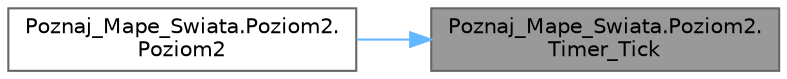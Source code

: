 digraph "Poznaj_Mape_Swiata.Poziom2.Timer_Tick"
{
 // LATEX_PDF_SIZE
  bgcolor="transparent";
  edge [fontname=Helvetica,fontsize=10,labelfontname=Helvetica,labelfontsize=10];
  node [fontname=Helvetica,fontsize=10,shape=box,height=0.2,width=0.4];
  rankdir="RL";
  Node1 [label="Poznaj_Mape_Swiata.Poziom2.\lTimer_Tick",height=0.2,width=0.4,color="gray40", fillcolor="grey60", style="filled", fontcolor="black",tooltip="Metoda odpowiedzialna za wyswietlanie oraz odliczanie czasu na gre w rundzie"];
  Node1 -> Node2 [dir="back",color="steelblue1",style="solid"];
  Node2 [label="Poznaj_Mape_Swiata.Poziom2.\lPoziom2",height=0.2,width=0.4,color="grey40", fillcolor="white", style="filled",URL="$class_poznaj___mape___swiata_1_1_poziom2.html#aa8d96d5e879e78557014443b44ffb138",tooltip="Konstruktor programu inicjujacy gre"];
}
